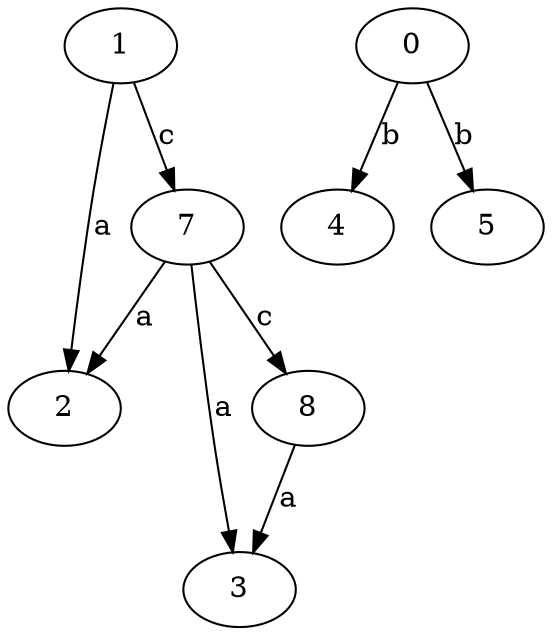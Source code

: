 strict digraph  {
1;
2;
3;
4;
5;
0;
7;
8;
1 -> 2  [label=a];
1 -> 7  [label=c];
0 -> 4  [label=b];
0 -> 5  [label=b];
7 -> 2  [label=a];
7 -> 3  [label=a];
7 -> 8  [label=c];
8 -> 3  [label=a];
}
